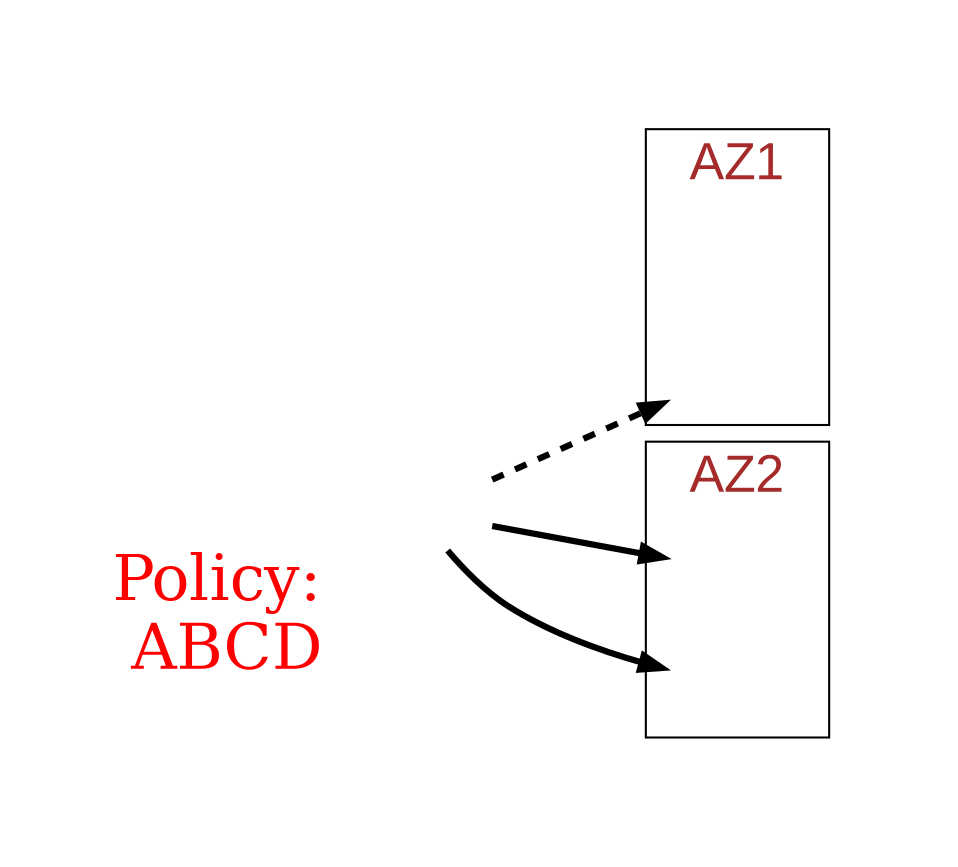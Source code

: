 digraph G {
	rankdir = LR
	graph[fontname=Arial, fontcolor=brown, fontsize=25]
	edge[fontname=Arial, fontsize=20, penwidth=3]
	
	node[shape=none,width=1]
	graph [pad=".75", ranksep="0.05", nodesep="0.25"];

	a -> b00 [style=invis]
	a -> b01 [style=dashed]
	a -> b10 
	a -> b11 [label="           "]

	subgraph cluster_11 {
		label="AZ1";
		b00,b01[image="ec2-instance.png",label=""]
	}

	subgraph cluster_12 {
		label="AZ2";
		b10,b11[image="ec2-instance.png",label=""]
	}

	a[image="elb.png",label="", xlabel=<<FONT POINT-SIZE="30">Policy: <BR/>ABCD</FONT>>,fontcolor=red]
	
}
